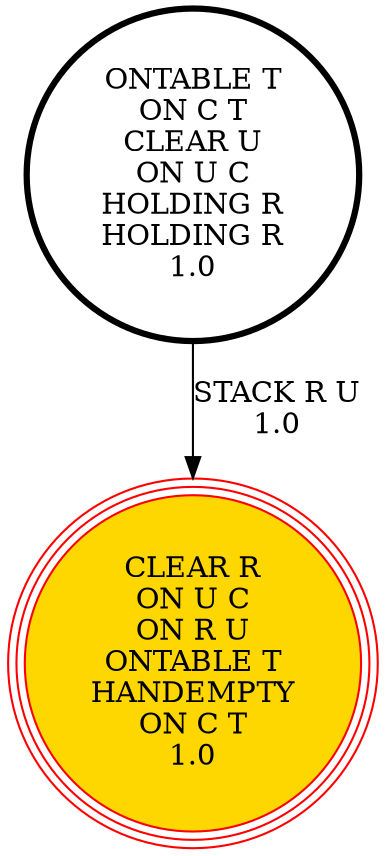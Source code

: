 digraph {
"ONTABLE T\nON C T\nCLEAR U\nON U C\nHOLDING R\nHOLDING R\n1.0\n" -> "CLEAR R\nON U C\nON R U\nONTABLE T\nHANDEMPTY\nON C T\n1.0\n"[label="STACK R U\n1.0\n"];
"CLEAR R\nON U C\nON R U\nONTABLE T\nHANDEMPTY\nON C T\n1.0\n" [shape=circle, style=filled color=red, fillcolor=gold, peripheries=3];
"CLEAR R\nON U C\nON R U\nONTABLE T\nHANDEMPTY\nON C T\n1.0\n" [shape=circle, style=filled color=red, fillcolor=gold, peripheries=3];
"ONTABLE T\nON C T\nCLEAR U\nON U C\nHOLDING R\nHOLDING R\n1.0\n" [shape=circle, penwidth=3];
}
